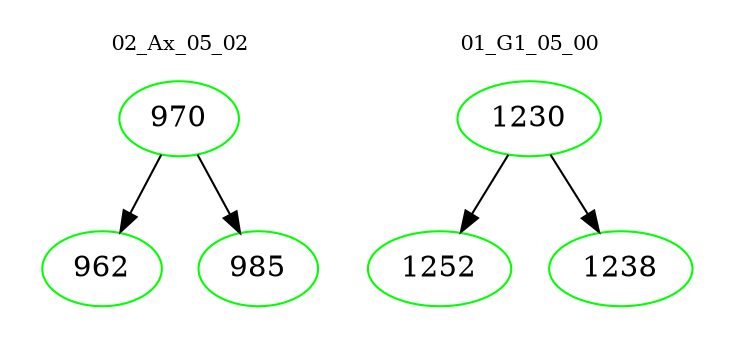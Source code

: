 digraph{
subgraph cluster_0 {
color = white
label = "02_Ax_05_02";
fontsize=10;
T0_970 [label="970", color="green"]
T0_970 -> T0_962 [color="black"]
T0_962 [label="962", color="green"]
T0_970 -> T0_985 [color="black"]
T0_985 [label="985", color="green"]
}
subgraph cluster_1 {
color = white
label = "01_G1_05_00";
fontsize=10;
T1_1230 [label="1230", color="green"]
T1_1230 -> T1_1252 [color="black"]
T1_1252 [label="1252", color="green"]
T1_1230 -> T1_1238 [color="black"]
T1_1238 [label="1238", color="green"]
}
}
